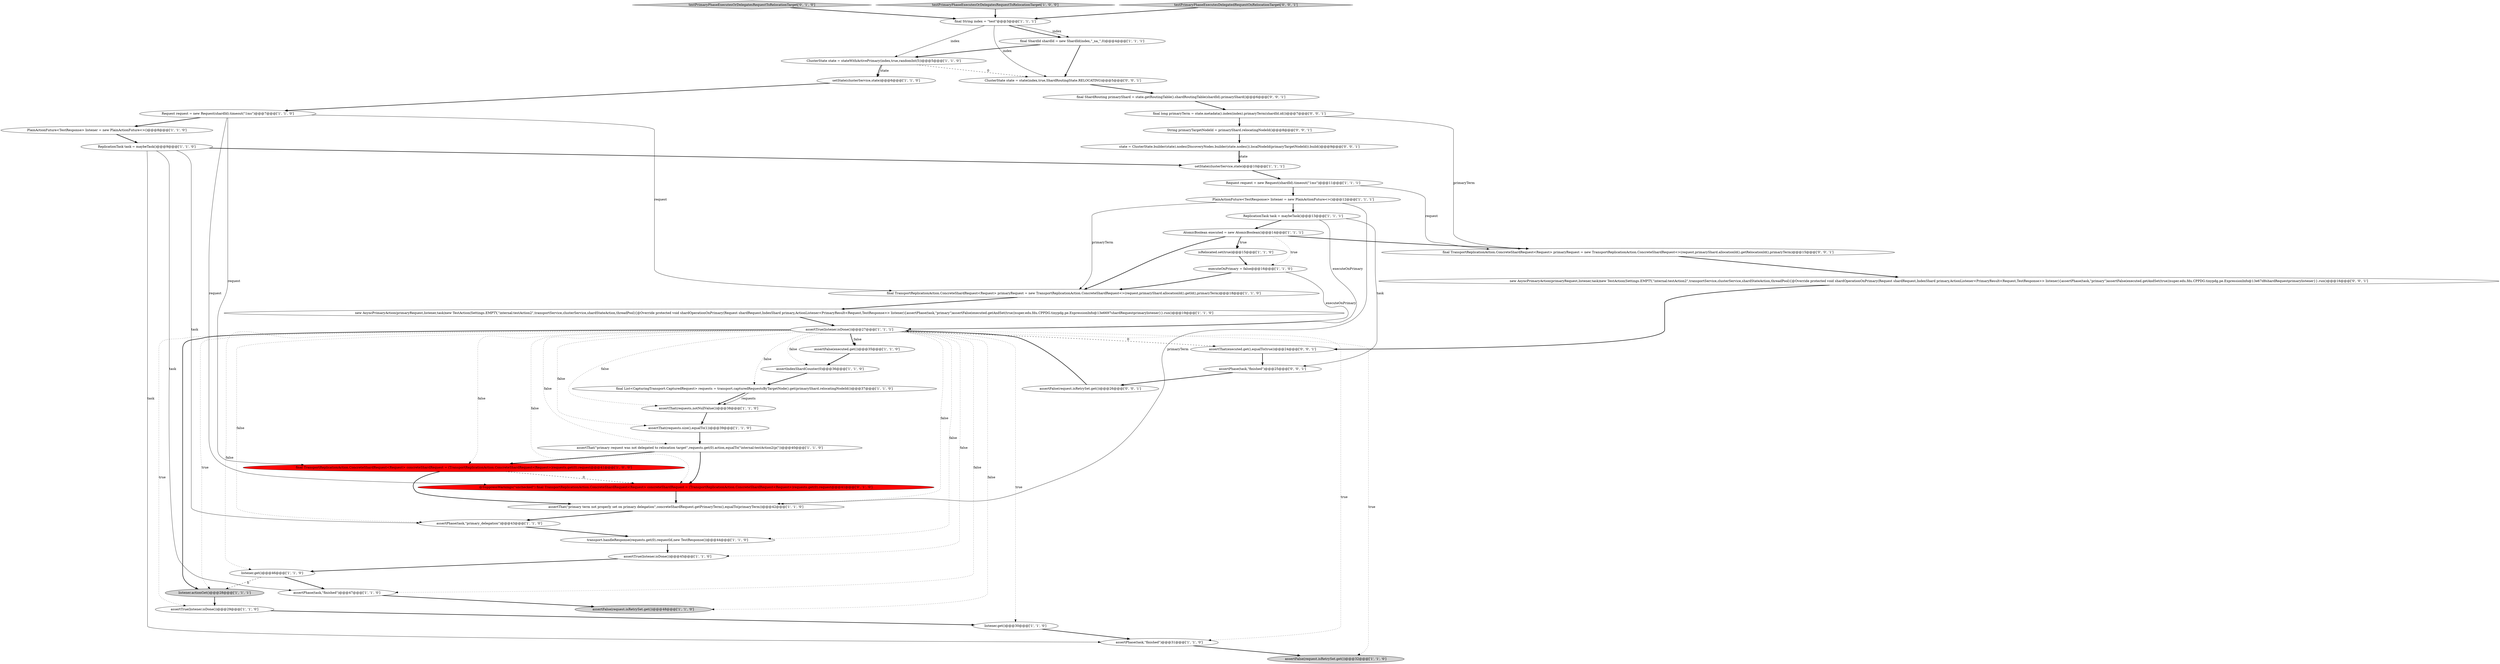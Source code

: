 digraph {
0 [style = filled, label = "assertThat(requests,notNullValue())@@@38@@@['1', '1', '0']", fillcolor = white, shape = ellipse image = "AAA0AAABBB1BBB"];
15 [style = filled, label = "final TransportReplicationAction.ConcreteShardRequest<Request> primaryRequest = new TransportReplicationAction.ConcreteShardRequest<>(request,primaryShard.allocationId().getId(),primaryTerm)@@@18@@@['1', '1', '0']", fillcolor = white, shape = ellipse image = "AAA0AAABBB1BBB"];
29 [style = filled, label = "assertThat(\"primary request was not delegated to relocation target\",requests.get(0).action,equalTo(\"internal:testAction2(p(\"))@@@40@@@['1', '1', '0']", fillcolor = white, shape = ellipse image = "AAA0AAABBB1BBB"];
34 [style = filled, label = "assertFalse(request.isRetrySet.get())@@@48@@@['1', '1', '0']", fillcolor = lightgray, shape = ellipse image = "AAA0AAABBB1BBB"];
41 [style = filled, label = "final long primaryTerm = state.metadata().index(index).primaryTerm(shardId.id())@@@7@@@['0', '0', '1']", fillcolor = white, shape = ellipse image = "AAA0AAABBB3BBB"];
37 [style = filled, label = "testPrimaryPhaseExecutesOrDelegatesRequestToRelocationTarget['0', '1', '0']", fillcolor = lightgray, shape = diamond image = "AAA0AAABBB2BBB"];
2 [style = filled, label = "isRelocated.set(true)@@@15@@@['1', '1', '0']", fillcolor = white, shape = ellipse image = "AAA0AAABBB1BBB"];
43 [style = filled, label = "new AsyncPrimaryAction(primaryRequest,listener,task)new TestAction(Settings.EMPTY,\"internal:testAction2\",transportService,clusterService,shardStateAction,threadPool){@Override protected void shardOperationOnPrimary(Request shardRequest,IndexShard primary,ActionListener<PrimaryResult<Request,TestResponse>> listener){assertPhase(task,\"primary\")assertFalse(executed.getAndSet(true))super.edu.fdu.CPPDG.tinypdg.pe.ExpressionInfo@13e67d8shardRequestprimarylistener}}.run()@@@16@@@['0', '0', '1']", fillcolor = white, shape = ellipse image = "AAA0AAABBB3BBB"];
46 [style = filled, label = "final ShardRouting primaryShard = state.getRoutingTable().shardRoutingTable(shardId).primaryShard()@@@6@@@['0', '0', '1']", fillcolor = white, shape = ellipse image = "AAA0AAABBB3BBB"];
1 [style = filled, label = "ClusterState state = stateWithActivePrimary(index,true,randomInt(5))@@@5@@@['1', '1', '0']", fillcolor = white, shape = ellipse image = "AAA0AAABBB1BBB"];
13 [style = filled, label = "setState(clusterService,state)@@@6@@@['1', '1', '0']", fillcolor = white, shape = ellipse image = "AAA0AAABBB1BBB"];
38 [style = filled, label = "@SuppressWarnings(\"unchecked\") final TransportReplicationAction.ConcreteShardRequest<Request> concreteShardRequest = (TransportReplicationAction.ConcreteShardRequest<Request>)requests.get(0).request@@@41@@@['0', '1', '0']", fillcolor = red, shape = ellipse image = "AAA1AAABBB2BBB"];
5 [style = filled, label = "final List<CapturingTransport.CapturedRequest> requests = transport.capturedRequestsByTargetNode().get(primaryShard.relocatingNodeId())@@@37@@@['1', '1', '0']", fillcolor = white, shape = ellipse image = "AAA0AAABBB1BBB"];
49 [style = filled, label = "assertPhase(task,\"finished\")@@@25@@@['0', '0', '1']", fillcolor = white, shape = ellipse image = "AAA0AAABBB3BBB"];
23 [style = filled, label = "transport.handleResponse(requests.get(0).requestId,new TestResponse())@@@44@@@['1', '1', '0']", fillcolor = white, shape = ellipse image = "AAA0AAABBB1BBB"];
45 [style = filled, label = "assertFalse(request.isRetrySet.get())@@@26@@@['0', '0', '1']", fillcolor = white, shape = ellipse image = "AAA0AAABBB3BBB"];
12 [style = filled, label = "listener.actionGet()@@@28@@@['1', '1', '1']", fillcolor = lightgray, shape = ellipse image = "AAA0AAABBB1BBB"];
32 [style = filled, label = "new AsyncPrimaryAction(primaryRequest,listener,task)new TestAction(Settings.EMPTY,\"internal:testAction2\",transportService,clusterService,shardStateAction,threadPool){@Override protected void shardOperationOnPrimary(Request shardRequest,IndexShard primary,ActionListener<PrimaryResult<Request,TestResponse>> listener){assertPhase(task,\"primary\")assertFalse(executed.getAndSet(true))super.edu.fdu.CPPDG.tinypdg.pe.ExpressionInfo@13e6697shardRequestprimarylistener}}.run()@@@19@@@['1', '1', '0']", fillcolor = white, shape = ellipse image = "AAA0AAABBB1BBB"];
27 [style = filled, label = "assertFalse(request.isRetrySet.get())@@@32@@@['1', '1', '0']", fillcolor = lightgray, shape = ellipse image = "AAA0AAABBB1BBB"];
9 [style = filled, label = "ReplicationTask task = maybeTask()@@@13@@@['1', '1', '1']", fillcolor = white, shape = ellipse image = "AAA0AAABBB1BBB"];
22 [style = filled, label = "listener.get()@@@46@@@['1', '1', '0']", fillcolor = white, shape = ellipse image = "AAA0AAABBB1BBB"];
7 [style = filled, label = "assertFalse(executed.get())@@@35@@@['1', '1', '0']", fillcolor = white, shape = ellipse image = "AAA0AAABBB1BBB"];
17 [style = filled, label = "assertThat(requests.size(),equalTo(1))@@@39@@@['1', '1', '0']", fillcolor = white, shape = ellipse image = "AAA0AAABBB1BBB"];
36 [style = filled, label = "assertThat(\"primary term not properly set on primary delegation\",concreteShardRequest.getPrimaryTerm(),equalTo(primaryTerm))@@@42@@@['1', '1', '0']", fillcolor = white, shape = ellipse image = "AAA0AAABBB1BBB"];
25 [style = filled, label = "assertTrue(listener.isDone())@@@27@@@['1', '1', '1']", fillcolor = white, shape = ellipse image = "AAA0AAABBB1BBB"];
35 [style = filled, label = "Request request = new Request(shardId).timeout(\"1ms\")@@@11@@@['1', '1', '1']", fillcolor = white, shape = ellipse image = "AAA0AAABBB1BBB"];
48 [style = filled, label = "assertThat(executed.get(),equalTo(true))@@@24@@@['0', '0', '1']", fillcolor = white, shape = ellipse image = "AAA0AAABBB3BBB"];
20 [style = filled, label = "PlainActionFuture<TestResponse> listener = new PlainActionFuture<>()@@@8@@@['1', '1', '0']", fillcolor = white, shape = ellipse image = "AAA0AAABBB1BBB"];
10 [style = filled, label = "assertTrue(listener.isDone())@@@45@@@['1', '1', '0']", fillcolor = white, shape = ellipse image = "AAA0AAABBB1BBB"];
26 [style = filled, label = "assertTrue(listener.isDone())@@@29@@@['1', '1', '0']", fillcolor = white, shape = ellipse image = "AAA0AAABBB1BBB"];
16 [style = filled, label = "setState(clusterService,state)@@@10@@@['1', '1', '1']", fillcolor = white, shape = ellipse image = "AAA0AAABBB1BBB"];
21 [style = filled, label = "final TransportReplicationAction.ConcreteShardRequest<Request> concreteShardRequest = (TransportReplicationAction.ConcreteShardRequest<Request>)requests.get(0).request@@@41@@@['1', '0', '0']", fillcolor = red, shape = ellipse image = "AAA1AAABBB1BBB"];
18 [style = filled, label = "testPrimaryPhaseExecutesOrDelegatesRequestToRelocationTarget['1', '0', '0']", fillcolor = lightgray, shape = diamond image = "AAA0AAABBB1BBB"];
42 [style = filled, label = "final TransportReplicationAction.ConcreteShardRequest<Request> primaryRequest = new TransportReplicationAction.ConcreteShardRequest<>(request,primaryShard.allocationId().getRelocationId(),primaryTerm)@@@15@@@['0', '0', '1']", fillcolor = white, shape = ellipse image = "AAA0AAABBB3BBB"];
28 [style = filled, label = "assertPhase(task,\"primary_delegation\")@@@43@@@['1', '1', '0']", fillcolor = white, shape = ellipse image = "AAA0AAABBB1BBB"];
30 [style = filled, label = "assertIndexShardCounter(0)@@@36@@@['1', '1', '0']", fillcolor = white, shape = ellipse image = "AAA0AAABBB1BBB"];
33 [style = filled, label = "assertPhase(task,\"finished\")@@@47@@@['1', '1', '0']", fillcolor = white, shape = ellipse image = "AAA0AAABBB1BBB"];
3 [style = filled, label = "executeOnPrimary = false@@@16@@@['1', '1', '0']", fillcolor = white, shape = ellipse image = "AAA0AAABBB1BBB"];
44 [style = filled, label = "testPrimaryPhaseExecutesDelegatedRequestOnRelocationTarget['0', '0', '1']", fillcolor = lightgray, shape = diamond image = "AAA0AAABBB3BBB"];
11 [style = filled, label = "Request request = new Request(shardId).timeout(\"1ms\")@@@7@@@['1', '1', '0']", fillcolor = white, shape = ellipse image = "AAA0AAABBB1BBB"];
19 [style = filled, label = "final ShardId shardId = new ShardId(index,\"_na_\",0)@@@4@@@['1', '1', '1']", fillcolor = white, shape = ellipse image = "AAA0AAABBB1BBB"];
14 [style = filled, label = "assertPhase(task,\"finished\")@@@31@@@['1', '1', '0']", fillcolor = white, shape = ellipse image = "AAA0AAABBB1BBB"];
8 [style = filled, label = "final String index = \"test\"@@@3@@@['1', '1', '1']", fillcolor = white, shape = ellipse image = "AAA0AAABBB1BBB"];
4 [style = filled, label = "ReplicationTask task = maybeTask()@@@9@@@['1', '1', '0']", fillcolor = white, shape = ellipse image = "AAA0AAABBB1BBB"];
24 [style = filled, label = "AtomicBoolean executed = new AtomicBoolean()@@@14@@@['1', '1', '1']", fillcolor = white, shape = ellipse image = "AAA0AAABBB1BBB"];
40 [style = filled, label = "String primaryTargetNodeId = primaryShard.relocatingNodeId()@@@8@@@['0', '0', '1']", fillcolor = white, shape = ellipse image = "AAA0AAABBB3BBB"];
6 [style = filled, label = "PlainActionFuture<TestResponse> listener = new PlainActionFuture<>()@@@12@@@['1', '1', '1']", fillcolor = white, shape = ellipse image = "AAA0AAABBB1BBB"];
47 [style = filled, label = "state = ClusterState.builder(state).nodes(DiscoveryNodes.builder(state.nodes()).localNodeId(primaryTargetNodeId)).build()@@@9@@@['0', '0', '1']", fillcolor = white, shape = ellipse image = "AAA0AAABBB3BBB"];
39 [style = filled, label = "ClusterState state = state(index,true,ShardRoutingState.RELOCATING)@@@5@@@['0', '0', '1']", fillcolor = white, shape = ellipse image = "AAA0AAABBB3BBB"];
31 [style = filled, label = "listener.get()@@@30@@@['1', '1', '0']", fillcolor = white, shape = ellipse image = "AAA0AAABBB1BBB"];
44->8 [style = bold, label=""];
7->30 [style = bold, label=""];
25->48 [style = dashed, label="0"];
25->29 [style = dotted, label="false"];
36->28 [style = bold, label=""];
9->25 [style = solid, label="executeOnPrimary"];
6->15 [style = solid, label="primaryTerm"];
1->13 [style = bold, label=""];
6->36 [style = solid, label="primaryTerm"];
19->1 [style = bold, label=""];
45->25 [style = bold, label=""];
21->36 [style = bold, label=""];
5->0 [style = bold, label=""];
25->22 [style = dotted, label="false"];
40->47 [style = bold, label=""];
32->25 [style = bold, label=""];
47->16 [style = solid, label="state"];
24->3 [style = dotted, label="true"];
9->24 [style = bold, label=""];
4->16 [style = bold, label=""];
31->14 [style = bold, label=""];
22->33 [style = bold, label=""];
48->49 [style = bold, label=""];
0->17 [style = bold, label=""];
25->33 [style = dotted, label="false"];
19->39 [style = bold, label=""];
22->12 [style = dashed, label="0"];
25->12 [style = dotted, label="true"];
5->0 [style = solid, label="requests"];
8->39 [style = solid, label="index"];
25->7 [style = bold, label=""];
13->11 [style = bold, label=""];
46->41 [style = bold, label=""];
25->34 [style = dotted, label="false"];
23->10 [style = bold, label=""];
29->38 [style = bold, label=""];
8->1 [style = solid, label="index"];
9->49 [style = solid, label="task"];
4->28 [style = solid, label="task"];
25->26 [style = dotted, label="true"];
47->16 [style = bold, label=""];
49->45 [style = bold, label=""];
1->39 [style = dashed, label="0"];
39->46 [style = bold, label=""];
11->15 [style = solid, label="request"];
25->31 [style = dotted, label="true"];
2->3 [style = bold, label=""];
21->38 [style = dashed, label="0"];
25->10 [style = dotted, label="false"];
25->28 [style = dotted, label="false"];
29->21 [style = bold, label=""];
3->25 [style = solid, label="executeOnPrimary"];
11->38 [style = solid, label="request"];
4->33 [style = solid, label="task"];
26->31 [style = bold, label=""];
41->40 [style = bold, label=""];
30->5 [style = bold, label=""];
28->23 [style = bold, label=""];
1->13 [style = solid, label="state"];
25->0 [style = dotted, label="false"];
25->5 [style = dotted, label="false"];
18->8 [style = bold, label=""];
14->27 [style = bold, label=""];
37->8 [style = bold, label=""];
24->42 [style = bold, label=""];
24->15 [style = bold, label=""];
10->22 [style = bold, label=""];
11->20 [style = bold, label=""];
8->19 [style = solid, label="index"];
42->43 [style = bold, label=""];
24->2 [style = bold, label=""];
35->6 [style = bold, label=""];
8->19 [style = bold, label=""];
43->48 [style = bold, label=""];
25->36 [style = dotted, label="false"];
38->36 [style = bold, label=""];
3->15 [style = bold, label=""];
25->14 [style = dotted, label="true"];
12->26 [style = bold, label=""];
20->4 [style = bold, label=""];
35->42 [style = solid, label="request"];
25->17 [style = dotted, label="false"];
25->21 [style = dotted, label="false"];
41->42 [style = solid, label="primaryTerm"];
25->12 [style = bold, label=""];
4->14 [style = solid, label="task"];
25->7 [style = dotted, label="false"];
25->38 [style = dotted, label="false"];
11->21 [style = solid, label="request"];
24->2 [style = dotted, label="true"];
16->35 [style = bold, label=""];
6->9 [style = bold, label=""];
25->23 [style = dotted, label="false"];
25->27 [style = dotted, label="true"];
15->32 [style = bold, label=""];
17->29 [style = bold, label=""];
33->34 [style = bold, label=""];
25->30 [style = dotted, label="false"];
}
